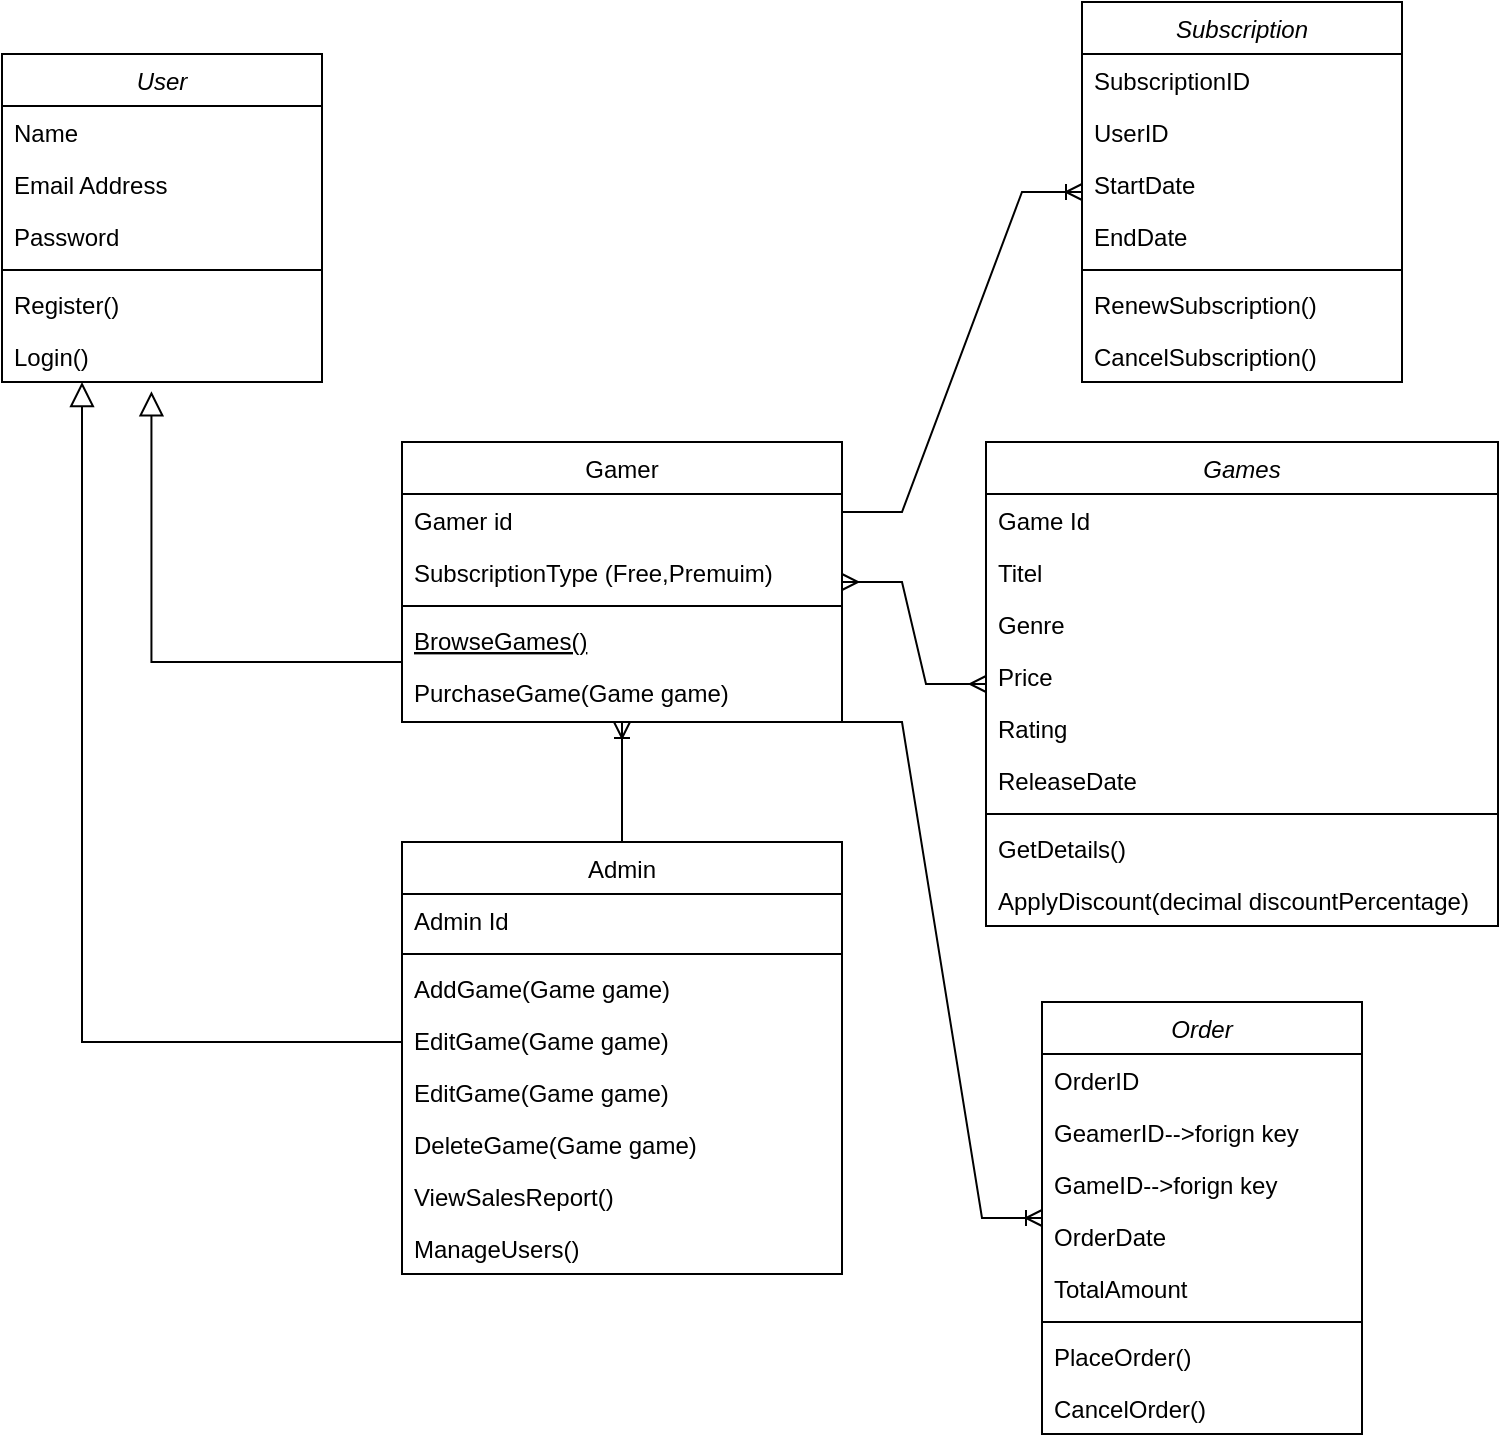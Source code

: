 <mxfile version="24.6.4" type="device">
  <diagram id="C5RBs43oDa-KdzZeNtuy" name="Page-1">
    <mxGraphModel dx="1035" dy="626" grid="1" gridSize="10" guides="1" tooltips="1" connect="1" arrows="1" fold="1" page="1" pageScale="1" pageWidth="827" pageHeight="1169" math="0" shadow="0">
      <root>
        <mxCell id="WIyWlLk6GJQsqaUBKTNV-0" />
        <mxCell id="WIyWlLk6GJQsqaUBKTNV-1" parent="WIyWlLk6GJQsqaUBKTNV-0" />
        <mxCell id="zkfFHV4jXpPFQw0GAbJ--0" value="User" style="swimlane;fontStyle=2;align=center;verticalAlign=top;childLayout=stackLayout;horizontal=1;startSize=26;horizontalStack=0;resizeParent=1;resizeLast=0;collapsible=1;marginBottom=0;rounded=0;shadow=0;strokeWidth=1;" parent="WIyWlLk6GJQsqaUBKTNV-1" vertex="1">
          <mxGeometry x="50" y="26" width="160" height="164" as="geometry">
            <mxRectangle x="50" y="26" width="160" height="26" as="alternateBounds" />
          </mxGeometry>
        </mxCell>
        <mxCell id="zkfFHV4jXpPFQw0GAbJ--1" value="Name" style="text;align=left;verticalAlign=top;spacingLeft=4;spacingRight=4;overflow=hidden;rotatable=0;points=[[0,0.5],[1,0.5]];portConstraint=eastwest;" parent="zkfFHV4jXpPFQw0GAbJ--0" vertex="1">
          <mxGeometry y="26" width="160" height="26" as="geometry" />
        </mxCell>
        <mxCell id="zkfFHV4jXpPFQw0GAbJ--3" value="Email Address" style="text;align=left;verticalAlign=top;spacingLeft=4;spacingRight=4;overflow=hidden;rotatable=0;points=[[0,0.5],[1,0.5]];portConstraint=eastwest;rounded=0;shadow=0;html=0;" parent="zkfFHV4jXpPFQw0GAbJ--0" vertex="1">
          <mxGeometry y="52" width="160" height="26" as="geometry" />
        </mxCell>
        <mxCell id="3gL8zkAyYdQPH3kEgT3F-0" value="Password&#xa;" style="text;align=left;verticalAlign=top;spacingLeft=4;spacingRight=4;overflow=hidden;rotatable=0;points=[[0,0.5],[1,0.5]];portConstraint=eastwest;rounded=0;shadow=0;html=0;" vertex="1" parent="zkfFHV4jXpPFQw0GAbJ--0">
          <mxGeometry y="78" width="160" height="26" as="geometry" />
        </mxCell>
        <mxCell id="zkfFHV4jXpPFQw0GAbJ--4" value="" style="line;html=1;strokeWidth=1;align=left;verticalAlign=middle;spacingTop=-1;spacingLeft=3;spacingRight=3;rotatable=0;labelPosition=right;points=[];portConstraint=eastwest;" parent="zkfFHV4jXpPFQw0GAbJ--0" vertex="1">
          <mxGeometry y="104" width="160" height="8" as="geometry" />
        </mxCell>
        <mxCell id="zkfFHV4jXpPFQw0GAbJ--5" value="Register()" style="text;align=left;verticalAlign=top;spacingLeft=4;spacingRight=4;overflow=hidden;rotatable=0;points=[[0,0.5],[1,0.5]];portConstraint=eastwest;" parent="zkfFHV4jXpPFQw0GAbJ--0" vertex="1">
          <mxGeometry y="112" width="160" height="26" as="geometry" />
        </mxCell>
        <mxCell id="3gL8zkAyYdQPH3kEgT3F-1" value="Login()" style="text;align=left;verticalAlign=top;spacingLeft=4;spacingRight=4;overflow=hidden;rotatable=0;points=[[0,0.5],[1,0.5]];portConstraint=eastwest;" vertex="1" parent="zkfFHV4jXpPFQw0GAbJ--0">
          <mxGeometry y="138" width="160" height="26" as="geometry" />
        </mxCell>
        <mxCell id="zkfFHV4jXpPFQw0GAbJ--6" value="Gamer" style="swimlane;fontStyle=0;align=center;verticalAlign=top;childLayout=stackLayout;horizontal=1;startSize=26;horizontalStack=0;resizeParent=1;resizeLast=0;collapsible=1;marginBottom=0;rounded=0;shadow=0;strokeWidth=1;" parent="WIyWlLk6GJQsqaUBKTNV-1" vertex="1">
          <mxGeometry x="250" y="220" width="220" height="140" as="geometry">
            <mxRectangle x="270" y="230" width="170" height="26" as="alternateBounds" />
          </mxGeometry>
        </mxCell>
        <mxCell id="zkfFHV4jXpPFQw0GAbJ--7" value="Gamer id " style="text;align=left;verticalAlign=top;spacingLeft=4;spacingRight=4;overflow=hidden;rotatable=0;points=[[0,0.5],[1,0.5]];portConstraint=eastwest;" parent="zkfFHV4jXpPFQw0GAbJ--6" vertex="1">
          <mxGeometry y="26" width="220" height="26" as="geometry" />
        </mxCell>
        <mxCell id="zkfFHV4jXpPFQw0GAbJ--8" value="SubscriptionType (Free,Premuim)" style="text;align=left;verticalAlign=top;spacingLeft=4;spacingRight=4;overflow=hidden;rotatable=0;points=[[0,0.5],[1,0.5]];portConstraint=eastwest;rounded=0;shadow=0;html=0;" parent="zkfFHV4jXpPFQw0GAbJ--6" vertex="1">
          <mxGeometry y="52" width="220" height="26" as="geometry" />
        </mxCell>
        <mxCell id="zkfFHV4jXpPFQw0GAbJ--9" value="" style="line;html=1;strokeWidth=1;align=left;verticalAlign=middle;spacingTop=-1;spacingLeft=3;spacingRight=3;rotatable=0;labelPosition=right;points=[];portConstraint=eastwest;" parent="zkfFHV4jXpPFQw0GAbJ--6" vertex="1">
          <mxGeometry y="78" width="220" height="8" as="geometry" />
        </mxCell>
        <mxCell id="zkfFHV4jXpPFQw0GAbJ--10" value="BrowseGames()" style="text;align=left;verticalAlign=top;spacingLeft=4;spacingRight=4;overflow=hidden;rotatable=0;points=[[0,0.5],[1,0.5]];portConstraint=eastwest;fontStyle=4" parent="zkfFHV4jXpPFQw0GAbJ--6" vertex="1">
          <mxGeometry y="86" width="220" height="26" as="geometry" />
        </mxCell>
        <mxCell id="zkfFHV4jXpPFQw0GAbJ--11" value="PurchaseGame(Game game)" style="text;align=left;verticalAlign=top;spacingLeft=4;spacingRight=4;overflow=hidden;rotatable=0;points=[[0,0.5],[1,0.5]];portConstraint=eastwest;" parent="zkfFHV4jXpPFQw0GAbJ--6" vertex="1">
          <mxGeometry y="112" width="220" height="26" as="geometry" />
        </mxCell>
        <mxCell id="zkfFHV4jXpPFQw0GAbJ--12" value="" style="endArrow=block;endSize=10;endFill=0;shadow=0;strokeWidth=1;rounded=0;curved=0;edgeStyle=elbowEdgeStyle;elbow=vertical;exitX=0;exitY=0.5;exitDx=0;exitDy=0;entryX=0.467;entryY=1.179;entryDx=0;entryDy=0;entryPerimeter=0;" parent="WIyWlLk6GJQsqaUBKTNV-1" source="zkfFHV4jXpPFQw0GAbJ--6" target="3gL8zkAyYdQPH3kEgT3F-1" edge="1">
          <mxGeometry width="160" relative="1" as="geometry">
            <mxPoint x="200" y="203" as="sourcePoint" />
            <mxPoint x="200" y="203" as="targetPoint" />
            <Array as="points">
              <mxPoint x="200" y="330" />
            </Array>
          </mxGeometry>
        </mxCell>
        <mxCell id="zkfFHV4jXpPFQw0GAbJ--13" value="Admin " style="swimlane;fontStyle=0;align=center;verticalAlign=top;childLayout=stackLayout;horizontal=1;startSize=26;horizontalStack=0;resizeParent=1;resizeLast=0;collapsible=1;marginBottom=0;rounded=0;shadow=0;strokeWidth=1;" parent="WIyWlLk6GJQsqaUBKTNV-1" vertex="1">
          <mxGeometry x="250" y="420" width="220" height="216" as="geometry">
            <mxRectangle x="270" y="420" width="170" height="26" as="alternateBounds" />
          </mxGeometry>
        </mxCell>
        <mxCell id="zkfFHV4jXpPFQw0GAbJ--14" value="Admin Id" style="text;align=left;verticalAlign=top;spacingLeft=4;spacingRight=4;overflow=hidden;rotatable=0;points=[[0,0.5],[1,0.5]];portConstraint=eastwest;" parent="zkfFHV4jXpPFQw0GAbJ--13" vertex="1">
          <mxGeometry y="26" width="220" height="26" as="geometry" />
        </mxCell>
        <mxCell id="zkfFHV4jXpPFQw0GAbJ--15" value="" style="line;html=1;strokeWidth=1;align=left;verticalAlign=middle;spacingTop=-1;spacingLeft=3;spacingRight=3;rotatable=0;labelPosition=right;points=[];portConstraint=eastwest;" parent="zkfFHV4jXpPFQw0GAbJ--13" vertex="1">
          <mxGeometry y="52" width="220" height="8" as="geometry" />
        </mxCell>
        <mxCell id="3gL8zkAyYdQPH3kEgT3F-3" value="AddGame(Game game)" style="text;align=left;verticalAlign=top;spacingLeft=4;spacingRight=4;overflow=hidden;rotatable=0;points=[[0,0.5],[1,0.5]];portConstraint=eastwest;" vertex="1" parent="zkfFHV4jXpPFQw0GAbJ--13">
          <mxGeometry y="60" width="220" height="26" as="geometry" />
        </mxCell>
        <mxCell id="3gL8zkAyYdQPH3kEgT3F-4" value="EditGame(Game game)" style="text;align=left;verticalAlign=top;spacingLeft=4;spacingRight=4;overflow=hidden;rotatable=0;points=[[0,0.5],[1,0.5]];portConstraint=eastwest;" vertex="1" parent="zkfFHV4jXpPFQw0GAbJ--13">
          <mxGeometry y="86" width="220" height="26" as="geometry" />
        </mxCell>
        <mxCell id="3gL8zkAyYdQPH3kEgT3F-5" value="EditGame(Game game)" style="text;align=left;verticalAlign=top;spacingLeft=4;spacingRight=4;overflow=hidden;rotatable=0;points=[[0,0.5],[1,0.5]];portConstraint=eastwest;" vertex="1" parent="zkfFHV4jXpPFQw0GAbJ--13">
          <mxGeometry y="112" width="220" height="26" as="geometry" />
        </mxCell>
        <mxCell id="3gL8zkAyYdQPH3kEgT3F-6" value="DeleteGame(Game game)" style="text;align=left;verticalAlign=top;spacingLeft=4;spacingRight=4;overflow=hidden;rotatable=0;points=[[0,0.5],[1,0.5]];portConstraint=eastwest;" vertex="1" parent="zkfFHV4jXpPFQw0GAbJ--13">
          <mxGeometry y="138" width="220" height="26" as="geometry" />
        </mxCell>
        <mxCell id="3gL8zkAyYdQPH3kEgT3F-7" value="ViewSalesReport()" style="text;align=left;verticalAlign=top;spacingLeft=4;spacingRight=4;overflow=hidden;rotatable=0;points=[[0,0.5],[1,0.5]];portConstraint=eastwest;" vertex="1" parent="zkfFHV4jXpPFQw0GAbJ--13">
          <mxGeometry y="164" width="220" height="26" as="geometry" />
        </mxCell>
        <mxCell id="3gL8zkAyYdQPH3kEgT3F-8" value="ManageUsers()" style="text;align=left;verticalAlign=top;spacingLeft=4;spacingRight=4;overflow=hidden;rotatable=0;points=[[0,0.5],[1,0.5]];portConstraint=eastwest;" vertex="1" parent="zkfFHV4jXpPFQw0GAbJ--13">
          <mxGeometry y="190" width="220" height="26" as="geometry" />
        </mxCell>
        <mxCell id="3gL8zkAyYdQPH3kEgT3F-9" value="Games" style="swimlane;fontStyle=2;align=center;verticalAlign=top;childLayout=stackLayout;horizontal=1;startSize=26;horizontalStack=0;resizeParent=1;resizeLast=0;collapsible=1;marginBottom=0;rounded=0;shadow=0;strokeWidth=1;" vertex="1" parent="WIyWlLk6GJQsqaUBKTNV-1">
          <mxGeometry x="542" y="220" width="256" height="242" as="geometry">
            <mxRectangle x="590" y="226" width="160" height="26" as="alternateBounds" />
          </mxGeometry>
        </mxCell>
        <mxCell id="3gL8zkAyYdQPH3kEgT3F-10" value="Game Id" style="text;align=left;verticalAlign=top;spacingLeft=4;spacingRight=4;overflow=hidden;rotatable=0;points=[[0,0.5],[1,0.5]];portConstraint=eastwest;" vertex="1" parent="3gL8zkAyYdQPH3kEgT3F-9">
          <mxGeometry y="26" width="256" height="26" as="geometry" />
        </mxCell>
        <mxCell id="3gL8zkAyYdQPH3kEgT3F-16" value="Titel" style="text;align=left;verticalAlign=top;spacingLeft=4;spacingRight=4;overflow=hidden;rotatable=0;points=[[0,0.5],[1,0.5]];portConstraint=eastwest;" vertex="1" parent="3gL8zkAyYdQPH3kEgT3F-9">
          <mxGeometry y="52" width="256" height="26" as="geometry" />
        </mxCell>
        <mxCell id="3gL8zkAyYdQPH3kEgT3F-11" value="Genre" style="text;align=left;verticalAlign=top;spacingLeft=4;spacingRight=4;overflow=hidden;rotatable=0;points=[[0,0.5],[1,0.5]];portConstraint=eastwest;rounded=0;shadow=0;html=0;" vertex="1" parent="3gL8zkAyYdQPH3kEgT3F-9">
          <mxGeometry y="78" width="256" height="26" as="geometry" />
        </mxCell>
        <mxCell id="3gL8zkAyYdQPH3kEgT3F-12" value="Price&#xa;" style="text;align=left;verticalAlign=top;spacingLeft=4;spacingRight=4;overflow=hidden;rotatable=0;points=[[0,0.5],[1,0.5]];portConstraint=eastwest;rounded=0;shadow=0;html=0;" vertex="1" parent="3gL8zkAyYdQPH3kEgT3F-9">
          <mxGeometry y="104" width="256" height="26" as="geometry" />
        </mxCell>
        <mxCell id="3gL8zkAyYdQPH3kEgT3F-17" value="Rating&#xa;" style="text;align=left;verticalAlign=top;spacingLeft=4;spacingRight=4;overflow=hidden;rotatable=0;points=[[0,0.5],[1,0.5]];portConstraint=eastwest;rounded=0;shadow=0;html=0;" vertex="1" parent="3gL8zkAyYdQPH3kEgT3F-9">
          <mxGeometry y="130" width="256" height="26" as="geometry" />
        </mxCell>
        <mxCell id="3gL8zkAyYdQPH3kEgT3F-18" value="ReleaseDate&#xa;" style="text;align=left;verticalAlign=top;spacingLeft=4;spacingRight=4;overflow=hidden;rotatable=0;points=[[0,0.5],[1,0.5]];portConstraint=eastwest;rounded=0;shadow=0;html=0;" vertex="1" parent="3gL8zkAyYdQPH3kEgT3F-9">
          <mxGeometry y="156" width="256" height="26" as="geometry" />
        </mxCell>
        <mxCell id="3gL8zkAyYdQPH3kEgT3F-13" value="" style="line;html=1;strokeWidth=1;align=left;verticalAlign=middle;spacingTop=-1;spacingLeft=3;spacingRight=3;rotatable=0;labelPosition=right;points=[];portConstraint=eastwest;" vertex="1" parent="3gL8zkAyYdQPH3kEgT3F-9">
          <mxGeometry y="182" width="256" height="8" as="geometry" />
        </mxCell>
        <mxCell id="3gL8zkAyYdQPH3kEgT3F-14" value="GetDetails()" style="text;align=left;verticalAlign=top;spacingLeft=4;spacingRight=4;overflow=hidden;rotatable=0;points=[[0,0.5],[1,0.5]];portConstraint=eastwest;" vertex="1" parent="3gL8zkAyYdQPH3kEgT3F-9">
          <mxGeometry y="190" width="256" height="26" as="geometry" />
        </mxCell>
        <mxCell id="3gL8zkAyYdQPH3kEgT3F-15" value="ApplyDiscount(decimal discountPercentage)" style="text;align=left;verticalAlign=top;spacingLeft=4;spacingRight=4;overflow=hidden;rotatable=0;points=[[0,0.5],[1,0.5]];portConstraint=eastwest;" vertex="1" parent="3gL8zkAyYdQPH3kEgT3F-9">
          <mxGeometry y="216" width="256" height="26" as="geometry" />
        </mxCell>
        <mxCell id="3gL8zkAyYdQPH3kEgT3F-19" value="Order" style="swimlane;fontStyle=2;align=center;verticalAlign=top;childLayout=stackLayout;horizontal=1;startSize=26;horizontalStack=0;resizeParent=1;resizeLast=0;collapsible=1;marginBottom=0;rounded=0;shadow=0;strokeWidth=1;" vertex="1" parent="WIyWlLk6GJQsqaUBKTNV-1">
          <mxGeometry x="570" y="500" width="160" height="216" as="geometry">
            <mxRectangle x="610" y="500" width="160" height="26" as="alternateBounds" />
          </mxGeometry>
        </mxCell>
        <mxCell id="3gL8zkAyYdQPH3kEgT3F-20" value="OrderID" style="text;align=left;verticalAlign=top;spacingLeft=4;spacingRight=4;overflow=hidden;rotatable=0;points=[[0,0.5],[1,0.5]];portConstraint=eastwest;" vertex="1" parent="3gL8zkAyYdQPH3kEgT3F-19">
          <mxGeometry y="26" width="160" height="26" as="geometry" />
        </mxCell>
        <mxCell id="3gL8zkAyYdQPH3kEgT3F-21" value="GeamerID--&gt;forign key" style="text;align=left;verticalAlign=top;spacingLeft=4;spacingRight=4;overflow=hidden;rotatable=0;points=[[0,0.5],[1,0.5]];portConstraint=eastwest;rounded=0;shadow=0;html=0;" vertex="1" parent="3gL8zkAyYdQPH3kEgT3F-19">
          <mxGeometry y="52" width="160" height="26" as="geometry" />
        </mxCell>
        <mxCell id="3gL8zkAyYdQPH3kEgT3F-26" value="GameID--&gt;forign key" style="text;align=left;verticalAlign=top;spacingLeft=4;spacingRight=4;overflow=hidden;rotatable=0;points=[[0,0.5],[1,0.5]];portConstraint=eastwest;rounded=0;shadow=0;html=0;" vertex="1" parent="3gL8zkAyYdQPH3kEgT3F-19">
          <mxGeometry y="78" width="160" height="26" as="geometry" />
        </mxCell>
        <mxCell id="3gL8zkAyYdQPH3kEgT3F-27" value="OrderDate" style="text;align=left;verticalAlign=top;spacingLeft=4;spacingRight=4;overflow=hidden;rotatable=0;points=[[0,0.5],[1,0.5]];portConstraint=eastwest;rounded=0;shadow=0;html=0;" vertex="1" parent="3gL8zkAyYdQPH3kEgT3F-19">
          <mxGeometry y="104" width="160" height="26" as="geometry" />
        </mxCell>
        <mxCell id="3gL8zkAyYdQPH3kEgT3F-28" value="TotalAmount" style="text;align=left;verticalAlign=top;spacingLeft=4;spacingRight=4;overflow=hidden;rotatable=0;points=[[0,0.5],[1,0.5]];portConstraint=eastwest;rounded=0;shadow=0;html=0;" vertex="1" parent="3gL8zkAyYdQPH3kEgT3F-19">
          <mxGeometry y="130" width="160" height="26" as="geometry" />
        </mxCell>
        <mxCell id="3gL8zkAyYdQPH3kEgT3F-23" value="" style="line;html=1;strokeWidth=1;align=left;verticalAlign=middle;spacingTop=-1;spacingLeft=3;spacingRight=3;rotatable=0;labelPosition=right;points=[];portConstraint=eastwest;" vertex="1" parent="3gL8zkAyYdQPH3kEgT3F-19">
          <mxGeometry y="156" width="160" height="8" as="geometry" />
        </mxCell>
        <mxCell id="3gL8zkAyYdQPH3kEgT3F-24" value="PlaceOrder()" style="text;align=left;verticalAlign=top;spacingLeft=4;spacingRight=4;overflow=hidden;rotatable=0;points=[[0,0.5],[1,0.5]];portConstraint=eastwest;" vertex="1" parent="3gL8zkAyYdQPH3kEgT3F-19">
          <mxGeometry y="164" width="160" height="26" as="geometry" />
        </mxCell>
        <mxCell id="3gL8zkAyYdQPH3kEgT3F-25" value="CancelOrder()" style="text;align=left;verticalAlign=top;spacingLeft=4;spacingRight=4;overflow=hidden;rotatable=0;points=[[0,0.5],[1,0.5]];portConstraint=eastwest;" vertex="1" parent="3gL8zkAyYdQPH3kEgT3F-19">
          <mxGeometry y="190" width="160" height="26" as="geometry" />
        </mxCell>
        <mxCell id="3gL8zkAyYdQPH3kEgT3F-29" value="Subscription " style="swimlane;fontStyle=2;align=center;verticalAlign=top;childLayout=stackLayout;horizontal=1;startSize=26;horizontalStack=0;resizeParent=1;resizeLast=0;collapsible=1;marginBottom=0;rounded=0;shadow=0;strokeWidth=1;" vertex="1" parent="WIyWlLk6GJQsqaUBKTNV-1">
          <mxGeometry x="590" width="160" height="190" as="geometry">
            <mxRectangle x="590" width="160" height="26" as="alternateBounds" />
          </mxGeometry>
        </mxCell>
        <mxCell id="3gL8zkAyYdQPH3kEgT3F-30" value="SubscriptionID" style="text;align=left;verticalAlign=top;spacingLeft=4;spacingRight=4;overflow=hidden;rotatable=0;points=[[0,0.5],[1,0.5]];portConstraint=eastwest;" vertex="1" parent="3gL8zkAyYdQPH3kEgT3F-29">
          <mxGeometry y="26" width="160" height="26" as="geometry" />
        </mxCell>
        <mxCell id="3gL8zkAyYdQPH3kEgT3F-31" value="UserID" style="text;align=left;verticalAlign=top;spacingLeft=4;spacingRight=4;overflow=hidden;rotatable=0;points=[[0,0.5],[1,0.5]];portConstraint=eastwest;rounded=0;shadow=0;html=0;" vertex="1" parent="3gL8zkAyYdQPH3kEgT3F-29">
          <mxGeometry y="52" width="160" height="26" as="geometry" />
        </mxCell>
        <mxCell id="3gL8zkAyYdQPH3kEgT3F-32" value="StartDate" style="text;align=left;verticalAlign=top;spacingLeft=4;spacingRight=4;overflow=hidden;rotatable=0;points=[[0,0.5],[1,0.5]];portConstraint=eastwest;rounded=0;shadow=0;html=0;" vertex="1" parent="3gL8zkAyYdQPH3kEgT3F-29">
          <mxGeometry y="78" width="160" height="26" as="geometry" />
        </mxCell>
        <mxCell id="3gL8zkAyYdQPH3kEgT3F-33" value="EndDate" style="text;align=left;verticalAlign=top;spacingLeft=4;spacingRight=4;overflow=hidden;rotatable=0;points=[[0,0.5],[1,0.5]];portConstraint=eastwest;rounded=0;shadow=0;html=0;" vertex="1" parent="3gL8zkAyYdQPH3kEgT3F-29">
          <mxGeometry y="104" width="160" height="26" as="geometry" />
        </mxCell>
        <mxCell id="3gL8zkAyYdQPH3kEgT3F-35" value="" style="line;html=1;strokeWidth=1;align=left;verticalAlign=middle;spacingTop=-1;spacingLeft=3;spacingRight=3;rotatable=0;labelPosition=right;points=[];portConstraint=eastwest;" vertex="1" parent="3gL8zkAyYdQPH3kEgT3F-29">
          <mxGeometry y="130" width="160" height="8" as="geometry" />
        </mxCell>
        <mxCell id="3gL8zkAyYdQPH3kEgT3F-36" value="RenewSubscription()" style="text;align=left;verticalAlign=top;spacingLeft=4;spacingRight=4;overflow=hidden;rotatable=0;points=[[0,0.5],[1,0.5]];portConstraint=eastwest;" vertex="1" parent="3gL8zkAyYdQPH3kEgT3F-29">
          <mxGeometry y="138" width="160" height="26" as="geometry" />
        </mxCell>
        <mxCell id="3gL8zkAyYdQPH3kEgT3F-37" value="CancelSubscription()" style="text;align=left;verticalAlign=top;spacingLeft=4;spacingRight=4;overflow=hidden;rotatable=0;points=[[0,0.5],[1,0.5]];portConstraint=eastwest;" vertex="1" parent="3gL8zkAyYdQPH3kEgT3F-29">
          <mxGeometry y="164" width="160" height="26" as="geometry" />
        </mxCell>
        <mxCell id="3gL8zkAyYdQPH3kEgT3F-38" value="" style="edgeStyle=entityRelationEdgeStyle;fontSize=12;html=1;endArrow=ERoneToMany;rounded=0;entryX=0;entryY=0.5;entryDx=0;entryDy=0;exitX=1;exitY=1;exitDx=0;exitDy=0;" edge="1" parent="WIyWlLk6GJQsqaUBKTNV-1" source="zkfFHV4jXpPFQw0GAbJ--6" target="3gL8zkAyYdQPH3kEgT3F-19">
          <mxGeometry width="100" height="100" relative="1" as="geometry">
            <mxPoint x="430" y="214" as="sourcePoint" />
            <mxPoint x="530" y="114" as="targetPoint" />
            <Array as="points">
              <mxPoint x="450" y="160" />
              <mxPoint x="480" y="190" />
              <mxPoint x="460" y="100" />
            </Array>
          </mxGeometry>
        </mxCell>
        <mxCell id="3gL8zkAyYdQPH3kEgT3F-39" value="" style="edgeStyle=entityRelationEdgeStyle;fontSize=12;html=1;endArrow=ERmany;startArrow=ERmany;rounded=0;exitX=1;exitY=0.5;exitDx=0;exitDy=0;entryX=0;entryY=0.5;entryDx=0;entryDy=0;" edge="1" parent="WIyWlLk6GJQsqaUBKTNV-1" source="zkfFHV4jXpPFQw0GAbJ--6" target="3gL8zkAyYdQPH3kEgT3F-9">
          <mxGeometry width="100" height="100" relative="1" as="geometry">
            <mxPoint x="480.0" y="209" as="sourcePoint" />
            <mxPoint x="560" y="250" as="targetPoint" />
          </mxGeometry>
        </mxCell>
        <mxCell id="3gL8zkAyYdQPH3kEgT3F-41" value="" style="edgeStyle=entityRelationEdgeStyle;fontSize=12;html=1;endArrow=ERoneToMany;rounded=0;entryX=0;entryY=0.5;entryDx=0;entryDy=0;exitX=1;exitY=0.25;exitDx=0;exitDy=0;" edge="1" parent="WIyWlLk6GJQsqaUBKTNV-1" source="zkfFHV4jXpPFQw0GAbJ--6" target="3gL8zkAyYdQPH3kEgT3F-29">
          <mxGeometry width="100" height="100" relative="1" as="geometry">
            <mxPoint x="440" y="224" as="sourcePoint" />
            <mxPoint x="500" y="93" as="targetPoint" />
            <Array as="points">
              <mxPoint x="460" y="170" />
              <mxPoint x="490" y="200" />
              <mxPoint x="470" y="110" />
            </Array>
          </mxGeometry>
        </mxCell>
        <mxCell id="3gL8zkAyYdQPH3kEgT3F-42" value="" style="endArrow=none;html=1;rounded=0;startArrow=ERoneToMany;startFill=0;entryX=0.5;entryY=0;entryDx=0;entryDy=0;exitX=0.5;exitY=1;exitDx=0;exitDy=0;" edge="1" parent="WIyWlLk6GJQsqaUBKTNV-1" source="zkfFHV4jXpPFQw0GAbJ--6" target="zkfFHV4jXpPFQw0GAbJ--13">
          <mxGeometry width="50" height="50" relative="1" as="geometry">
            <mxPoint x="280" y="280" as="sourcePoint" />
            <mxPoint x="410" y="150" as="targetPoint" />
          </mxGeometry>
        </mxCell>
        <mxCell id="3gL8zkAyYdQPH3kEgT3F-45" value="" style="endArrow=block;endSize=10;endFill=0;shadow=0;strokeWidth=1;rounded=0;curved=0;edgeStyle=elbowEdgeStyle;elbow=vertical;exitX=0;exitY=0.5;exitDx=0;exitDy=0;entryX=0.25;entryY=1;entryDx=0;entryDy=0;" edge="1" parent="WIyWlLk6GJQsqaUBKTNV-1" source="3gL8zkAyYdQPH3kEgT3F-4" target="zkfFHV4jXpPFQw0GAbJ--0">
          <mxGeometry width="160" relative="1" as="geometry">
            <mxPoint x="280" y="310" as="sourcePoint" />
            <mxPoint x="135" y="67" as="targetPoint" />
            <Array as="points">
              <mxPoint x="170" y="520" />
            </Array>
          </mxGeometry>
        </mxCell>
      </root>
    </mxGraphModel>
  </diagram>
</mxfile>
